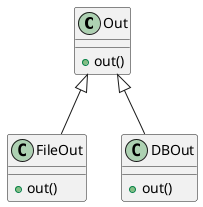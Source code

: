 @startuml

class Out {
	+ out()
}
class FileOut {
	+ out()
}
class DBOut{
	+ out()
}

Out <|-- FileOut
Out <|-- DBOut

@enduml